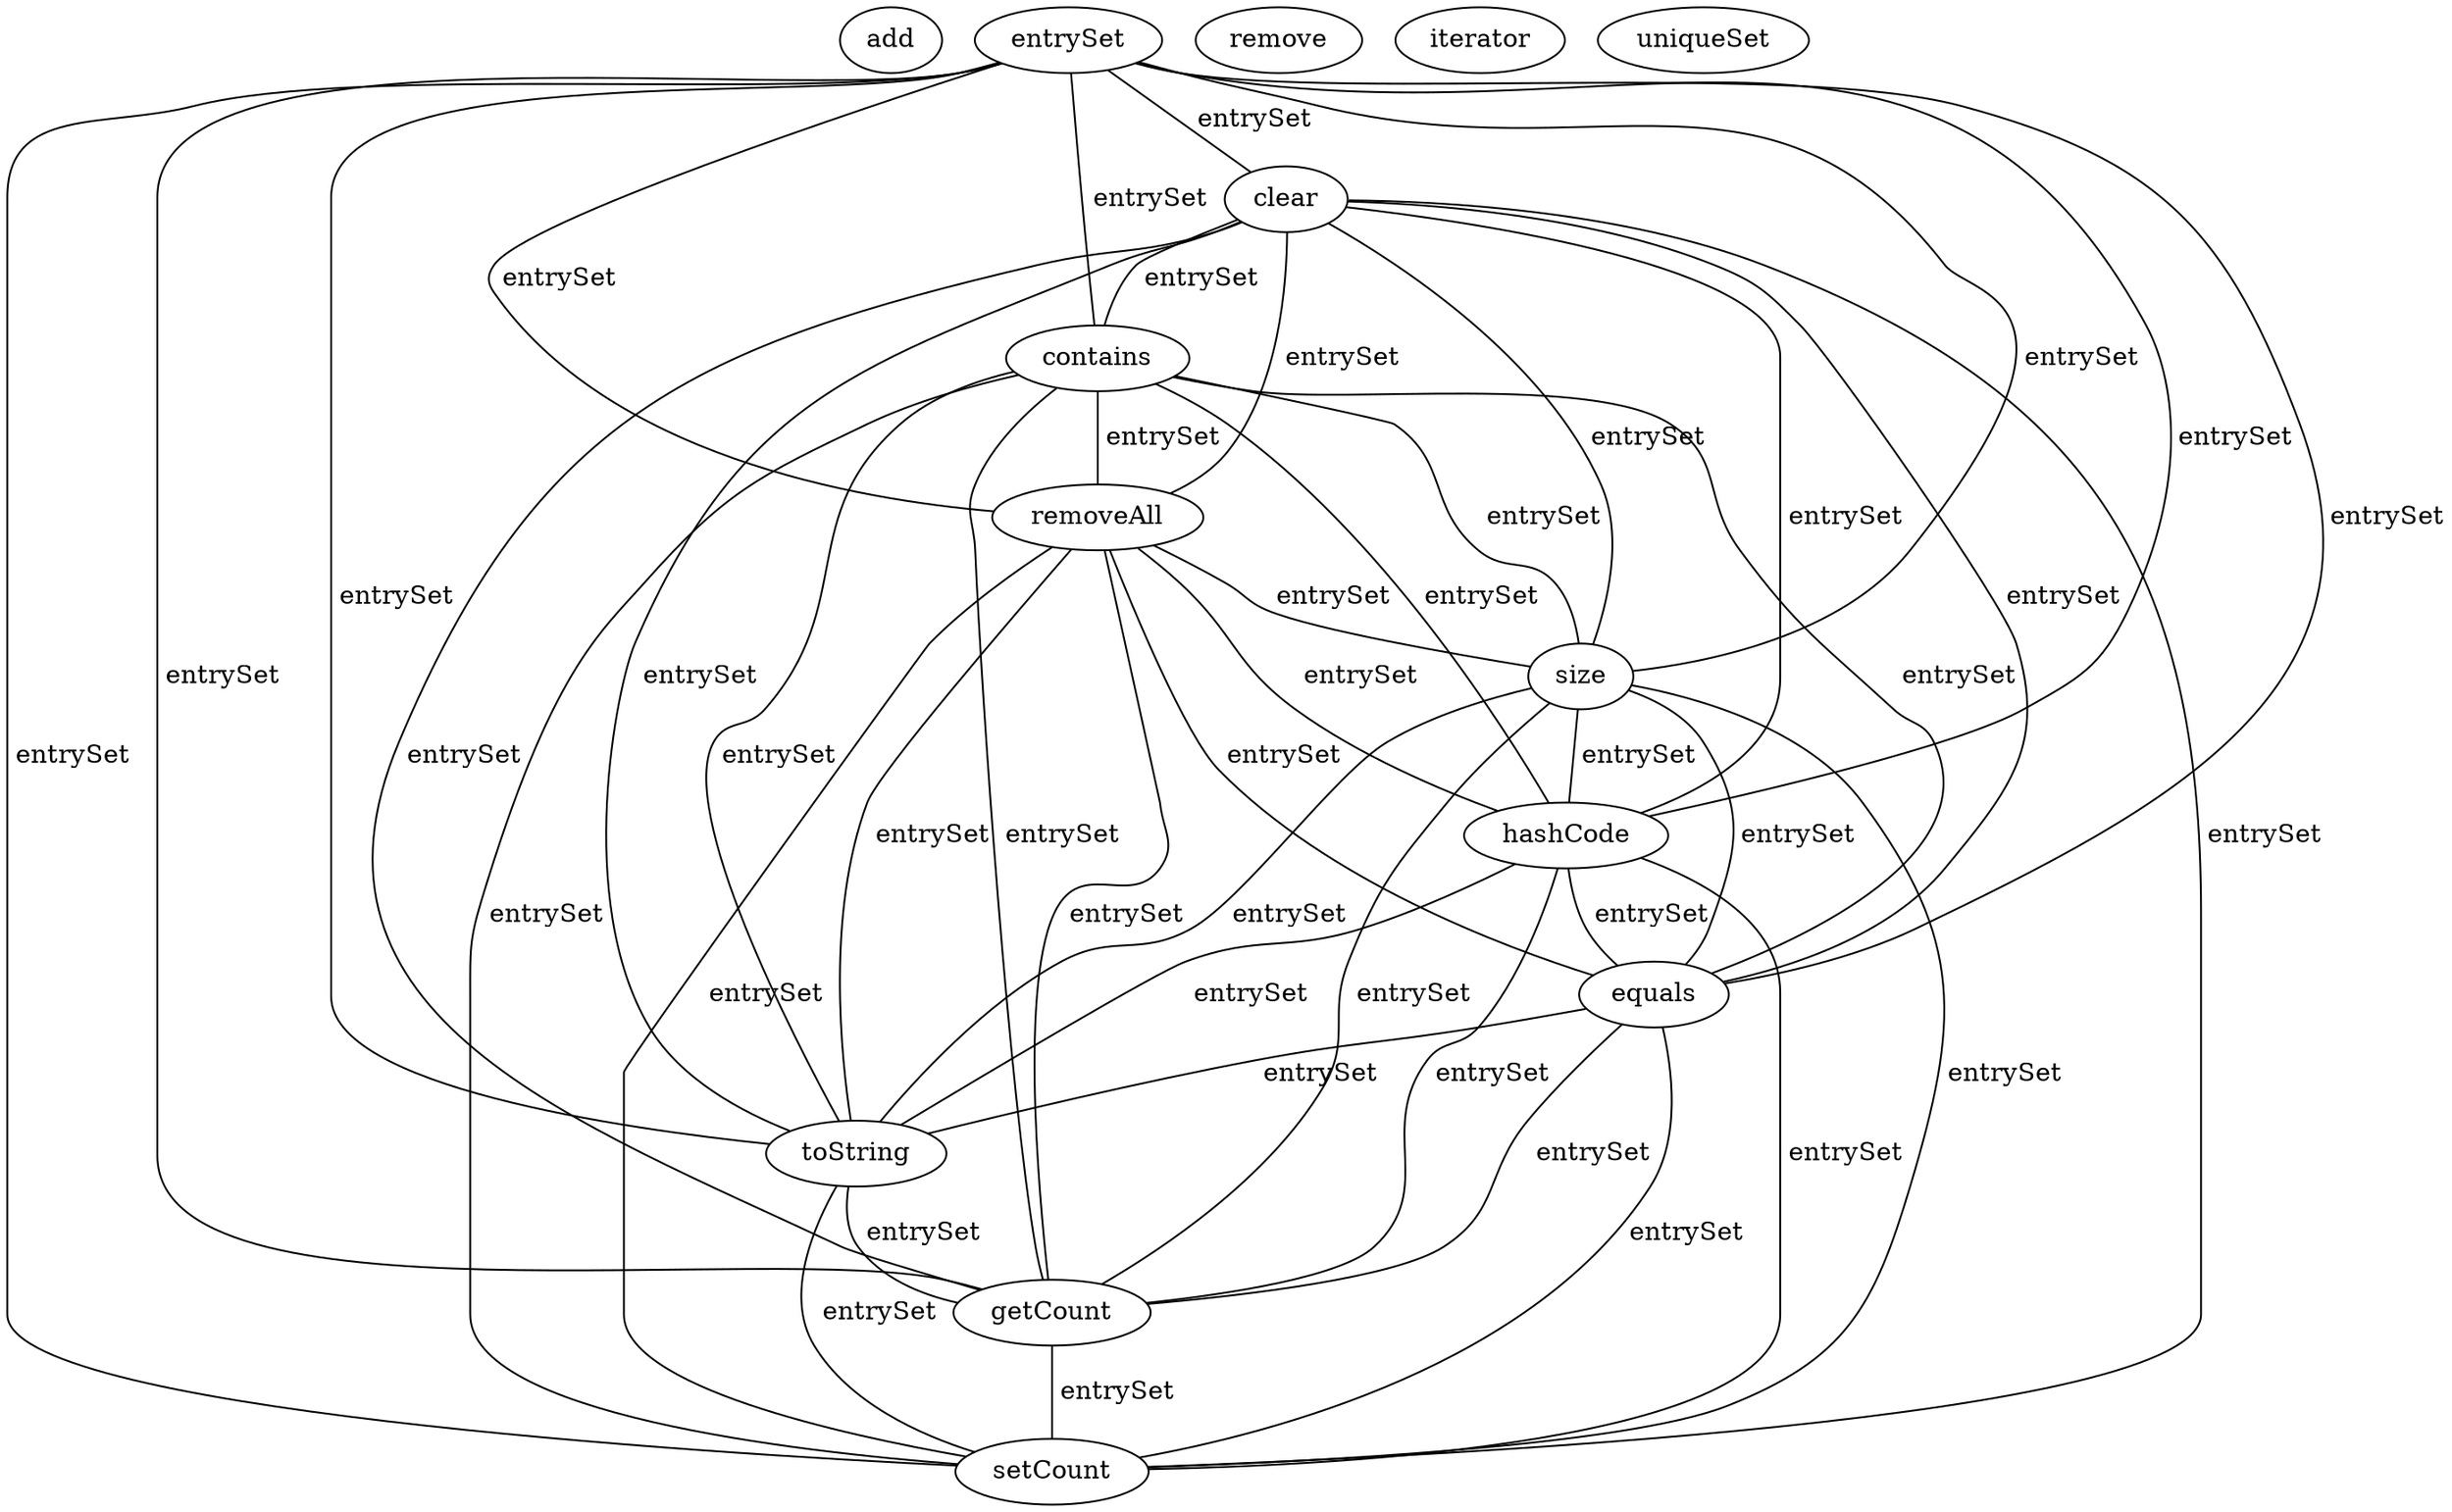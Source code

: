 digraph G {
add;
entrySet;
clear;
remove;
contains;
iterator;
removeAll;
size;
hashCode;
equals;
uniqueSet;
toString;
getCount;
setCount;
contains -> removeAll [label=" entrySet", dir=none];
contains -> size [label=" entrySet", dir=none];
contains -> hashCode [label=" entrySet", dir=none];
contains -> equals [label=" entrySet", dir=none];
contains -> toString [label=" entrySet", dir=none];
contains -> getCount [label=" entrySet", dir=none];
contains -> setCount [label=" entrySet", dir=none];
removeAll -> size [label=" entrySet", dir=none];
removeAll -> hashCode [label=" entrySet", dir=none];
removeAll -> equals [label=" entrySet", dir=none];
removeAll -> toString [label=" entrySet", dir=none];
removeAll -> getCount [label=" entrySet", dir=none];
removeAll -> setCount [label=" entrySet", dir=none];
size -> hashCode [label=" entrySet", dir=none];
size -> equals [label=" entrySet", dir=none];
size -> toString [label=" entrySet", dir=none];
size -> getCount [label=" entrySet", dir=none];
size -> setCount [label=" entrySet", dir=none];
entrySet -> contains [label=" entrySet", dir=none];
entrySet -> removeAll [label=" entrySet", dir=none];
entrySet -> size [label=" entrySet", dir=none];
entrySet -> hashCode [label=" entrySet", dir=none];
entrySet -> equals [label=" entrySet", dir=none];
entrySet -> clear [label=" entrySet", dir=none];
entrySet -> toString [label=" entrySet", dir=none];
entrySet -> getCount [label=" entrySet", dir=none];
entrySet -> setCount [label=" entrySet", dir=none];
hashCode -> equals [label=" entrySet", dir=none];
hashCode -> toString [label=" entrySet", dir=none];
hashCode -> getCount [label=" entrySet", dir=none];
hashCode -> setCount [label=" entrySet", dir=none];
equals -> toString [label=" entrySet", dir=none];
equals -> getCount [label=" entrySet", dir=none];
equals -> setCount [label=" entrySet", dir=none];
clear -> contains [label=" entrySet", dir=none];
clear -> removeAll [label=" entrySet", dir=none];
clear -> size [label=" entrySet", dir=none];
clear -> hashCode [label=" entrySet", dir=none];
clear -> equals [label=" entrySet", dir=none];
clear -> toString [label=" entrySet", dir=none];
clear -> getCount [label=" entrySet", dir=none];
clear -> setCount [label=" entrySet", dir=none];
toString -> getCount [label=" entrySet", dir=none];
toString -> setCount [label=" entrySet", dir=none];
getCount -> setCount [label=" entrySet", dir=none];
}